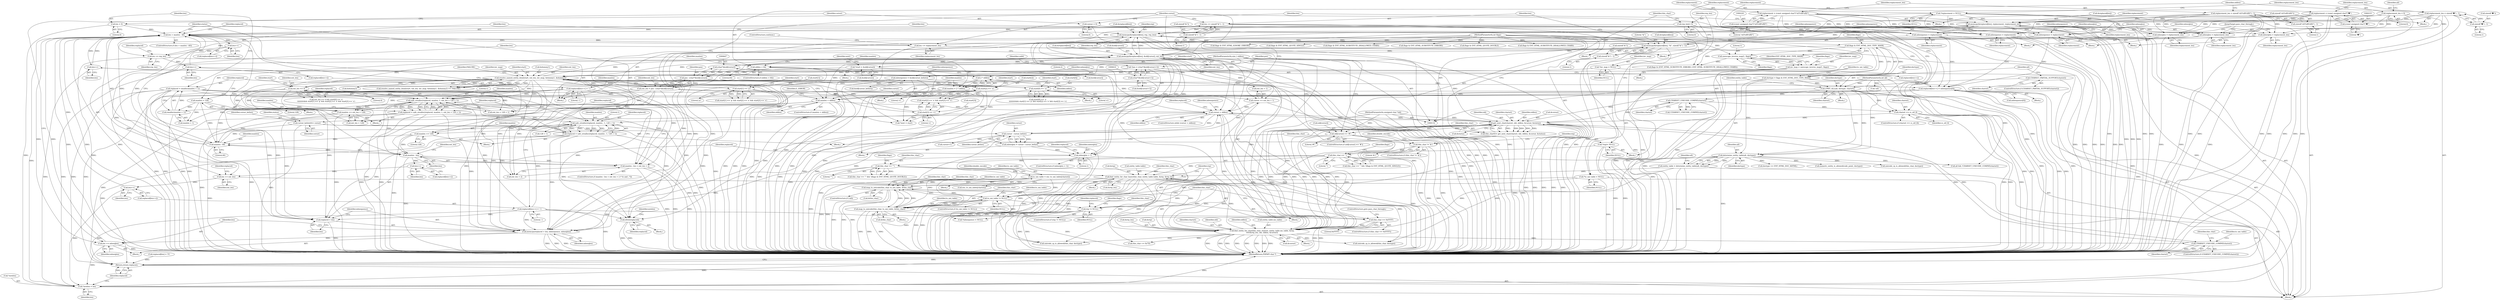 digraph "0_php-src_0da8b8b801f9276359262f1ef8274c7812d3dfda?w=1_5@API" {
"1000588" [label="(Call,len += sizeof(\"&amp;\") - 1)"];
"1000590" [label="(Call,sizeof(\"&amp;\") - 1)"];
"1000311" [label="(Call,len > maxlen - 40)"];
"1000567" [label="(Call,len++)"];
"1000479" [label="(Call,len++)"];
"1000473" [label="(Call,len += rep_len)"];
"1000466" [label="(Call,memcpy(&replaced[len], rep, rep_len))"];
"1000578" [label="(Call,memcpy(&replaced[len], \"&amp;\", sizeof(\"&amp;\") - 1))"];
"1000756" [label="(Call,memcpy(&replaced[len], &old[cursor], ent_len))"];
"1000346" [label="(Call,memcpy(&replaced[len], replacement, replacement_len))"];
"1000217" [label="(Call,replacement = (const unsigned char*)\"\xEF\xBF\xBD\")"];
"1000219" [label="(Call,(const unsigned char*)\"\xEF\xBF\xBD\")"];
"1000161" [label="(Call,*replacement = NULL)"];
"1000230" [label="(Call,replacement = (const unsigned char*)\"&#xFFFD;\")"];
"1000232" [label="(Call,(const unsigned char*)\"&#xFFFD;\")"];
"1000222" [label="(Call,replacement_len = sizeof(\"\xEF\xBF\xBD\") - 1)"];
"1000224" [label="(Call,sizeof(\"\xEF\xBF\xBD\") - 1)"];
"1000235" [label="(Call,replacement_len = sizeof(\"&#xFFFD;\") - 1)"];
"1000237" [label="(Call,sizeof(\"&#xFFFD;\") - 1)"];
"1000165" [label="(Call,replacement_len = 0)"];
"1000646" [label="(Call,(char*)&old[cursor])"];
"1000642" [label="(Call,ent_len = pos - (char*)&old[cursor])"];
"1000644" [label="(Call,pos - (char*)&old[cursor])"];
"1000607" [label="(Call,*pos = (char*)&old[cursor+1])"];
"1000609" [label="(Call,(char*)&old[cursor+1])"];
"1000680" [label="(Call,resolve_named_entity_html(start, ent_len, inv_map, &dummy1, &dummy2))"];
"1000713" [label="(Call,start[2] == 'o')"];
"1000707" [label="(Call,start[1] == 'p')"];
"1000701" [label="(Call,start[0] == 'a')"];
"1000718" [label="(Call,start[3] == 's')"];
"1000655" [label="(Call,*start = &old[cursor])"];
"1000697" [label="(Call,ent_len == 4)"];
"1000200" [label="(Call,inv_map = unescape_inverse_map(1, flags))"];
"1000202" [label="(Call,unescape_inverse_map(1, flags))"];
"1000148" [label="(Call,flags & ENT_HTML_DOC_TYPE_MASK)"];
"1000137" [label="(MethodParameterIn,int flags)"];
"1000157" [label="(Call,*inv_map = NULL)"];
"1000584" [label="(Call,sizeof(\"&amp;\") - 1)"];
"1000456" [label="(Call,rep != NULL)"];
"1000386" [label="(Call,*rep\t= NULL)"];
"1000416" [label="(Call,to_uni_table != NULL)"];
"1000512" [label="(Call,map_to_unicode(this_char, to_uni_table, &this_char))"];
"1000446" [label="(Call,find_entity_for_char_basic(this_char, entity_table.table, &rep, &rep_len))"];
"1000396" [label="(Call,this_char == '\'')"];
"1000381" [label="(Call,this_char != '&')"];
"1000300" [label="(Call,this_char\t\t\t= get_next_char(charset, old, oldlen, &cursor, &status))"];
"1000302" [label="(Call,get_next_char(charset, old, oldlen, &cursor, &status))"];
"1000175" [label="(Call,LIMIT_ALL(all, doctype, charset))"];
"1000136" [label="(MethodParameterIn,int all)"];
"1000146" [label="(Call,doctype = flags & ENT_HTML_DOC_TYPE_MASK)"];
"1000172" [label="(Call,CHARSET_PARTIAL_SUPPORT(charset))"];
"1000490" [label="(Call,CHARSET_UNICODE_COMPAT(charset))"];
"1000430" [label="(Call,find_entity_for_char(this_char, charset, entity_table.ms_table, &rep,\n\t\t\t\t\t&rep_len, old, oldlen, &cursor))"];
"1000404" [label="(Call,this_char == '\"')"];
"1000426" [label="(Call,this_char == 0xFFFF)"];
"1000420" [label="(Call,map_to_unicode(this_char, to_uni_table, &this_char))"];
"1000179" [label="(Call,entity_table = determine_entity_table(all, doctype))"];
"1000181" [label="(Call,determine_entity_table(all, doctype))"];
"1000598" [label="(Call,old[cursor] == '#')"];
"1000133" [label="(MethodParameterIn,unsigned char *old)"];
"1000134" [label="(MethodParameterIn,size_t oldlen)"];
"1000213" [label="(Call,charset == cs_utf_8)"];
"1000188" [label="(Call,CHARSET_UNICODE_COMPAT(charset))"];
"1000279" [label="(Call,cursor < oldlen)"];
"1000775" [label="(Call,cursor += ent_len + 1)"];
"1000377" [label="(Call,cursor - cursor_before)"];
"1000292" [label="(Call,cursor_before\t\t\t= cursor)"];
"1000275" [label="(Call,cursor = 0)"];
"1000257" [label="(Call,maxlen < oldlen)"];
"1000251" [label="(Call,maxlen = 2 * oldlen)"];
"1000253" [label="(Call,2 * oldlen)"];
"1000242" [label="(Call,oldlen < 64)"];
"1000153" [label="(Call,*to_uni_table = NULL)"];
"1000191" [label="(Call,to_uni_table = enc_to_uni_index[charset])"];
"1000390" [label="(Call,rep_len\t= 0)"];
"1000463" [label="(Call,len++)"];
"1000272" [label="(Call,len = 0)"];
"1000353" [label="(Call,len += replacement_len)"];
"1000559" [label="(Call,len += mbseqlen)"];
"1000553" [label="(Call,memcpy(replaced + len, mbsequence, mbseqlen))"];
"1000734" [label="(Call,replaced = safe_erealloc(replaced, maxlen, 1, ent_len + 128 + 1))"];
"1000736" [label="(Call,safe_erealloc(replaced, maxlen, 1, ent_len + 128 + 1))"];
"1000317" [label="(Call,replaced = safe_erealloc(replaced, maxlen , 1, 128 + 1))"];
"1000319" [label="(Call,safe_erealloc(replaced, maxlen , 1, 128 + 1))"];
"1000769" [label="(Call,replaced[len++] = ';')"];
"1000476" [label="(Call,replaced[len++] = ';')"];
"1000564" [label="(Call,replaced[len++] = mbsequence[0])"];
"1000523" [label="(Call,mbsequence = replacement)"];
"1000369" [label="(Call,mbsequence = &old[cursor_before])"];
"1000499" [label="(Call,mbsequence = replacement)"];
"1000541" [label="(Call,mbsequence = replacement)"];
"1000266" [label="(Call,replaced = emalloc(maxlen + 1))"];
"1000268" [label="(Call,emalloc(maxlen + 1))"];
"1000246" [label="(Call,maxlen = 128)"];
"1000313" [label="(Call,maxlen - 40)"];
"1000745" [label="(Call,maxlen += ent_len + 128)"];
"1000326" [label="(Call,maxlen += 128)"];
"1000727" [label="(Call,maxlen - len)"];
"1000549" [label="(Call,mbseqlen > 1)"];
"1000375" [label="(Call,mbseqlen = cursor - cursor_before)"];
"1000502" [label="(Call,mbseqlen = replacement_len)"];
"1000526" [label="(Call,mbseqlen = replacement_len)"];
"1000544" [label="(Call,mbseqlen = replacement_len)"];
"1000588" [label="(Call,len += sizeof(\"&amp;\") - 1)"];
"1000772" [label="(Call,len++)"];
"1000766" [label="(Call,len += ent_len)"];
"1000753" [label="(Call,len++)"];
"1000785" [label="(Call,*newlen = len)"];
"1000554" [label="(Call,replaced + len)"];
"1000359" [label="(Call,efree(replaced))"];
"1000789" [label="(Return,return replaced;)"];
"1000726" [label="(Call,maxlen - len < ent_len + 2)"];
"1000292" [label="(Call,cursor_before\t\t\t= cursor)"];
"1000711" [label="(Literal,'p')"];
"1000445" [label="(Block,)"];
"1000646" [label="(Call,(char*)&old[cursor])"];
"1000258" [label="(Identifier,maxlen)"];
"1000311" [label="(Call,len > maxlen - 40)"];
"1000257" [label="(Call,maxlen < oldlen)"];
"1000422" [label="(Identifier,to_uni_table)"];
"1000219" [label="(Call,(const unsigned char*)\"\xEF\xBF\xBD\")"];
"1000404" [label="(Call,this_char == '\"')"];
"1000608" [label="(Identifier,pos)"];
"1000304" [label="(Identifier,old)"];
"1000753" [label="(Call,len++)"];
"1000780" [label="(Call,replaced[len] = '\0')"];
"1000533" [label="(Call,this_char <= 0x7D)"];
"1000234" [label="(Literal,\"&#xFFFD;\")"];
"1000431" [label="(Identifier,this_char)"];
"1000328" [label="(Literal,128)"];
"1000379" [label="(Identifier,cursor_before)"];
"1000568" [label="(Identifier,len)"];
"1000734" [label="(Call,replaced = safe_erealloc(replaced, maxlen, 1, ent_len + 128 + 1))"];
"1000321" [label="(Identifier,maxlen)"];
"1000595" [label="(Block,)"];
"1000401" [label="(Identifier,flags)"];
"1000335" [label="(Call,flags & ENT_HTML_IGNORE_ERRORS)"];
"1000446" [label="(Call,find_entity_for_char_basic(this_char, entity_table.table, &rep, &rep_len))"];
"1000297" [label="(Identifier,status)"];
"1000331" [label="(Identifier,status)"];
"1000167" [label="(Literal,0)"];
"1000371" [label="(Call,&old[cursor_before])"];
"1000458" [label="(Identifier,NULL)"];
"1000769" [label="(Call,replaced[len++] = ';')"];
"1000189" [label="(Identifier,charset)"];
"1000432" [label="(Identifier,charset)"];
"1000136" [label="(MethodParameterIn,int all)"];
"1000169" [label="(Identifier,all)"];
"1000200" [label="(Call,inv_map = unescape_inverse_map(1, flags))"];
"1000375" [label="(Call,mbseqlen = cursor - cursor_before)"];
"1000707" [label="(Call,start[1] == 'p')"];
"1000423" [label="(Call,&this_char)"];
"1000272" [label="(Call,len = 0)"];
"1000786" [label="(Call,*newlen)"];
"1000231" [label="(Identifier,replacement)"];
"1000644" [label="(Call,pos - (char*)&old[cursor])"];
"1000731" [label="(Identifier,ent_len)"];
"1000703" [label="(Identifier,start)"];
"1000785" [label="(Call,*newlen = len)"];
"1000789" [label="(Return,return replaced;)"];
"1000279" [label="(Call,cursor < oldlen)"];
"1000224" [label="(Call,sizeof(\"\xEF\xBF\xBD\") - 1)"];
"1000491" [label="(Identifier,charset)"];
"1000281" [label="(Identifier,oldlen)"];
"1000730" [label="(Call,ent_len + 2)"];
"1000767" [label="(Identifier,len)"];
"1000360" [label="(Identifier,replaced)"];
"1000545" [label="(Identifier,mbseqlen)"];
"1000303" [label="(Identifier,charset)"];
"1000553" [label="(Call,memcpy(replaced + len, mbsequence, mbseqlen))"];
"1000204" [label="(Identifier,flags)"];
"1000359" [label="(Call,efree(replaced))"];
"1000656" [label="(Identifier,start)"];
"1000409" [label="(Identifier,flags)"];
"1000376" [label="(Identifier,mbseqlen)"];
"1000153" [label="(Call,*to_uni_table = NULL)"];
"1000655" [label="(Call,*start = &old[cursor])"];
"1000282" [label="(Block,)"];
"1000253" [label="(Call,2 * oldlen)"];
"1000368" [label="(Block,)"];
"1000134" [label="(MethodParameterIn,size_t oldlen)"];
"1000420" [label="(Call,map_to_unicode(this_char, to_uni_table, &this_char))"];
"1000684" [label="(Call,&dummy1)"];
"1000317" [label="(Call,replaced = safe_erealloc(replaced, maxlen , 1, 128 + 1))"];
"1000662" [label="(Call,*next = start)"];
"1000686" [label="(Call,&dummy2)"];
"1000158" [label="(Identifier,inv_map)"];
"1000259" [label="(Identifier,oldlen)"];
"1000262" [label="(Identifier,E_ERROR)"];
"1000680" [label="(Call,resolve_named_entity_html(start, ent_len, inv_map, &dummy1, &dummy2))"];
"1000756" [label="(Call,memcpy(&replaced[len], &old[cursor], ent_len))"];
"1000519" [label="(Call,unicode_cp_is_allowed(this_char, doctype))"];
"1000327" [label="(Identifier,maxlen)"];
"1000166" [label="(Identifier,replacement_len)"];
"1000388" [label="(Identifier,NULL)"];
"1000188" [label="(Call,CHARSET_UNICODE_COMPAT(charset))"];
"1000198" [label="(Identifier,double_encode)"];
"1000526" [label="(Call,mbseqlen = replacement_len)"];
"1000739" [label="(Literal,1)"];
"1000284" [label="(Call,*mbsequence = NULL)"];
"1000727" [label="(Call,maxlen - len)"];
"1000775" [label="(Call,cursor += ent_len + 1)"];
"1000504" [label="(Identifier,replacement_len)"];
"1000751" [label="(Call,replaced[len++])"];
"1000418" [label="(Identifier,NULL)"];
"1000214" [label="(Identifier,charset)"];
"1000312" [label="(Identifier,len)"];
"1000419" [label="(Block,)"];
"1000237" [label="(Call,sizeof(\"&#xFFFD;\") - 1)"];
"1000229" [label="(Block,)"];
"1000472" [label="(Identifier,rep_len)"];
"1000638" [label="(Call,numeric_entity_is_allowed(code_point, doctype))"];
"1000782" [label="(Identifier,replaced)"];
"1000187" [label="(Call,!CHARSET_UNICODE_COMPAT(charset))"];
"1000293" [label="(Identifier,cursor_before)"];
"1000235" [label="(Call,replacement_len = sizeof(\"&#xFFFD;\") - 1)"];
"1000790" [label="(Identifier,replaced)"];
"1000528" [label="(Identifier,replacement_len)"];
"1000746" [label="(Identifier,maxlen)"];
"1000440" [label="(Identifier,old)"];
"1000455" [label="(ControlStructure,if (rep != NULL))"];
"1000173" [label="(Identifier,charset)"];
"1000566" [label="(Identifier,replaced)"];
"1000442" [label="(Call,&cursor)"];
"1000193" [label="(Call,enc_to_uni_index[charset])"];
"1000583" [label="(Literal,\"&amp;\")"];
"1000720" [label="(Identifier,start)"];
"1000564" [label="(Call,replaced[len++] = mbsequence[0])"];
"1000714" [label="(Call,start[2])"];
"1000326" [label="(Call,maxlen += 128)"];
"1000467" [label="(Call,&replaced[len])"];
"1000717" [label="(Literal,'o')"];
"1000273" [label="(Identifier,len)"];
"1000381" [label="(Call,this_char != '&')"];
"1000729" [label="(Identifier,len)"];
"1000479" [label="(Call,len++)"];
"1000390" [label="(Call,rep_len\t= 0)"];
"1000548" [label="(ControlStructure,if (mbseqlen > 1))"];
"1000146" [label="(Call,doctype = flags & ENT_HTML_DOC_TYPE_MASK)"];
"1000441" [label="(Identifier,oldlen)"];
"1000240" [label="(Literal,1)"];
"1000275" [label="(Call,cursor = 0)"];
"1000587" [label="(Literal,1)"];
"1000578" [label="(Call,memcpy(&replaced[len], \"&amp;\", sizeof(\"&amp;\") - 1))"];
"1000537" [label="(Call,unicode_cp_is_allowed(this_char, doctype))"];
"1000463" [label="(Call,len++)"];
"1000395" [label="(Call,this_char == '\'' && !(flags & ENT_HTML_QUOTE_SINGLE))"];
"1000456" [label="(Call,rep != NULL)"];
"1000503" [label="(Identifier,mbseqlen)"];
"1000597" [label="(ControlStructure,if (old[cursor] == '#'))"];
"1000319" [label="(Call,safe_erealloc(replaced, maxlen , 1, 128 + 1))"];
"1000495" [label="(Call,unicode_cp_is_allowed(this_char, doctype))"];
"1000738" [label="(Identifier,maxlen)"];
"1000177" [label="(Identifier,doctype)"];
"1000603" [label="(Block,)"];
"1000256" [label="(ControlStructure,if (maxlen < oldlen))"];
"1000513" [label="(Identifier,this_char)"];
"1000252" [label="(Identifier,maxlen)"];
"1000206" [label="(Call,flags & (ENT_HTML_SUBSTITUTE_ERRORS | ENT_HTML_SUBSTITUTE_DISALLOWED_CHARS))"];
"1000653" [label="(Block,)"];
"1000752" [label="(Identifier,replaced)"];
"1000171" [label="(ControlStructure,if (CHARSET_PARTIAL_SUPPORT(charset)))"];
"1000251" [label="(Call,maxlen = 2 * oldlen)"];
"1000161" [label="(Call,*replacement = NULL)"];
"1000406" [label="(Literal,'\"')"];
"1000216" [label="(Block,)"];
"1000575" [label="(Identifier,double_encode)"];
"1000477" [label="(Call,replaced[len++])"];
"1000489" [label="(ControlStructure,if (CHARSET_UNICODE_COMPAT(charset)))"];
"1000544" [label="(Call,mbseqlen = replacement_len)"];
"1000433" [label="(Call,entity_table.ms_table)"];
"1000725" [label="(ControlStructure,if (maxlen - len < ent_len + 2 /* & and ; */))"];
"1000428" [label="(Literal,0xFFFF)"];
"1000400" [label="(Call,flags & ENT_HTML_QUOTE_SINGLE)"];
"1000383" [label="(Literal,'&')"];
"1000438" [label="(Call,&rep_len)"];
"1000547" [label="(JumpTarget,pass_char_through:)"];
"1000682" [label="(Identifier,ent_len)"];
"1000558" [label="(Identifier,mbseqlen)"];
"1000405" [label="(Identifier,this_char)"];
"1000351" [label="(Identifier,replacement)"];
"1000425" [label="(ControlStructure,if (this_char == 0xFFFF))"];
"1000285" [label="(Identifier,mbsequence)"];
"1000250" [label="(Block,)"];
"1000771" [label="(Identifier,replaced)"];
"1000602" [label="(Literal,'#')"];
"1000222" [label="(Call,replacement_len = sizeof(\"\xEF\xBF\xBD\") - 1)"];
"1000448" [label="(Call,entity_table.table)"];
"1000155" [label="(Identifier,NULL)"];
"1000485" [label="(Call,flags & ENT_HTML_SUBSTITUTE_DISALLOWED_CHARS)"];
"1000305" [label="(Identifier,oldlen)"];
"1000148" [label="(Call,flags & ENT_HTML_DOC_TYPE_MASK)"];
"1000147" [label="(Identifier,doctype)"];
"1000183" [label="(Identifier,doctype)"];
"1000269" [label="(Call,maxlen + 1)"];
"1000757" [label="(Call,&replaced[len])"];
"1000507" [label="(Identifier,to_uni_table)"];
"1000268" [label="(Call,emalloc(maxlen + 1))"];
"1000274" [label="(Literal,0)"];
"1000276" [label="(Identifier,cursor)"];
"1000745" [label="(Call,maxlen += ent_len + 128)"];
"1000524" [label="(Identifier,mbsequence)"];
"1000705" [label="(Literal,'a')"];
"1000663" [label="(Identifier,next)"];
"1000342" [label="(Call,flags & ENT_HTML_SUBSTITUTE_ERRORS)"];
"1000569" [label="(Call,mbsequence[0])"];
"1000559" [label="(Call,len += mbseqlen)"];
"1000500" [label="(Identifier,mbsequence)"];
"1000221" [label="(Literal,\"\xEF\xBF\xBD\")"];
"1000246" [label="(Call,maxlen = 128)"];
"1000191" [label="(Call,to_uni_table = enc_to_uni_index[charset])"];
"1000552" [label="(Block,)"];
"1000502" [label="(Call,mbseqlen = replacement_len)"];
"1000353" [label="(Call,len += replacement_len)"];
"1000754" [label="(Identifier,len)"];
"1000561" [label="(Identifier,mbseqlen)"];
"1000556" [label="(Identifier,len)"];
"1000377" [label="(Call,cursor - cursor_before)"];
"1000322" [label="(Literal,1)"];
"1000645" [label="(Identifier,pos)"];
"1000430" [label="(Call,find_entity_for_char(this_char, charset, entity_table.ms_table, &rep,\n\t\t\t\t\t&rep_len, old, oldlen, &cursor))"];
"1000550" [label="(Identifier,mbseqlen)"];
"1000599" [label="(Call,old[cursor])"];
"1000218" [label="(Identifier,replacement)"];
"1000415" [label="(ControlStructure,if (to_uni_table != NULL))"];
"1000185" [label="(Call,all && !CHARSET_UNICODE_COMPAT(charset))"];
"1000302" [label="(Call,get_next_char(charset, old, oldlen, &cursor, &status))"];
"1000182" [label="(Identifier,all)"];
"1000509" [label="(ControlStructure,if (!all))"];
"1000242" [label="(Call,oldlen < 64)"];
"1000486" [label="(Identifier,flags)"];
"1000243" [label="(Identifier,oldlen)"];
"1000464" [label="(Identifier,len)"];
"1000462" [label="(Identifier,replaced)"];
"1000314" [label="(Identifier,maxlen)"];
"1000186" [label="(Identifier,all)"];
"1000137" [label="(MethodParameterIn,int flags)"];
"1000212" [label="(ControlStructure,if (charset == cs_utf_8))"];
"1000386" [label="(Call,*rep\t= NULL)"];
"1000380" [label="(ControlStructure,if (this_char != '&'))"];
"1000498" [label="(Block,)"];
"1000696" [label="(Call,ent_len == 4 && start[0] == 'a'\n\t\t\t\t\t\t\t\t\t&& start[1] == 'p' && start[2] == 'o' && start[3] == 's')"];
"1000213" [label="(Call,charset == cs_utf_8)"];
"1000688" [label="(Identifier,FAILURE)"];
"1000747" [label="(Call,ent_len + 128)"];
"1000591" [label="(Call,sizeof(\"&amp;\"))"];
"1000541" [label="(Call,mbsequence = replacement)"];
"1000162" [label="(Identifier,replacement)"];
"1000514" [label="(Identifier,to_uni_table)"];
"1000241" [label="(ControlStructure,if (oldlen < 64))"];
"1000426" [label="(Call,this_char == 0xFFFF)"];
"1000154" [label="(Identifier,to_uni_table)"];
"1000585" [label="(Call,sizeof(\"&amp;\"))"];
"1000306" [label="(Call,&cursor)"];
"1000510" [label="(Call,!all)"];
"1000447" [label="(Identifier,this_char)"];
"1000709" [label="(Identifier,start)"];
"1000227" [label="(Literal,1)"];
"1000512" [label="(Call,map_to_unicode(this_char, to_uni_table, &this_char))"];
"1000791" [label="(MethodReturn,PHPAPI char *)"];
"1000683" [label="(Identifier,inv_map)"];
"1000593" [label="(Literal,1)"];
"1000496" [label="(Identifier,this_char)"];
"1000215" [label="(Identifier,cs_utf_8)"];
"1000248" [label="(Literal,128)"];
"1000323" [label="(Call,128 + 1)"];
"1000719" [label="(Call,start[3])"];
"1000712" [label="(Call,start[2] == 'o' && start[3] == 's')"];
"1000546" [label="(Identifier,replacement_len)"];
"1000457" [label="(Identifier,rep)"];
"1000308" [label="(Call,&status)"];
"1000542" [label="(Identifier,mbsequence)"];
"1000245" [label="(Block,)"];
"1000588" [label="(Call,len += sizeof(\"&amp;\") - 1)"];
"1000451" [label="(Call,&rep)"];
"1000702" [label="(Call,start[0])"];
"1000642" [label="(Call,ent_len = pos - (char*)&old[cursor])"];
"1000192" [label="(Identifier,to_uni_table)"];
"1000378" [label="(Identifier,cursor)"];
"1000648" [label="(Call,&old[cursor])"];
"1000436" [label="(Call,&rep)"];
"1000175" [label="(Call,LIMIT_ALL(all, doctype, charset))"];
"1000490" [label="(Call,CHARSET_UNICODE_COMPAT(charset))"];
"1000345" [label="(Block,)"];
"1000540" [label="(Block,)"];
"1000761" [label="(Call,&old[cursor])"];
"1000190" [label="(Block,)"];
"1000354" [label="(Identifier,len)"];
"1000611" [label="(Call,&old[cursor+1])"];
"1000300" [label="(Call,this_char\t\t\t= get_next_char(charset, old, oldlen, &cursor, &status))"];
"1000133" [label="(MethodParameterIn,unsigned char *old)"];
"1000560" [label="(Identifier,len)"];
"1000706" [label="(Call,start[1] == 'p' && start[2] == 'o' && start[3] == 's')"];
"1000699" [label="(Literal,4)"];
"1000421" [label="(Identifier,this_char)"];
"1000549" [label="(Call,mbseqlen > 1)"];
"1000563" [label="(Block,)"];
"1000713" [label="(Call,start[2] == 'o')"];
"1000347" [label="(Call,&replaced[len])"];
"1000525" [label="(Identifier,replacement)"];
"1000358" [label="(Block,)"];
"1000408" [label="(Call,flags & ENT_HTML_QUOTE_DOUBLE)"];
"1000768" [label="(Identifier,ent_len)"];
"1000657" [label="(Call,&old[cursor])"];
"1000774" [label="(Literal,';')"];
"1000697" [label="(Call,ent_len == 4)"];
"1000515" [label="(Call,&this_char)"];
"1000392" [label="(Literal,0)"];
"1000254" [label="(Literal,2)"];
"1000278" [label="(ControlStructure,while (cursor < oldlen))"];
"1000481" [label="(Literal,';')"];
"1000316" [label="(Block,)"];
"1000693" [label="(Call,doctype == ENT_HTML_DOC_XHTML)"];
"1000576" [label="(Block,)"];
"1000223" [label="(Identifier,replacement_len)"];
"1000416" [label="(Call,to_uni_table != NULL)"];
"1000565" [label="(Call,replaced[len++])"];
"1000701" [label="(Call,start[0] == 'a')"];
"1000698" [label="(Identifier,ent_len)"];
"1000203" [label="(Literal,1)"];
"1000501" [label="(Identifier,replacement)"];
"1000632" [label="(Call,flags & ENT_HTML_SUBSTITUTE_DISALLOWED_CHARS)"];
"1000159" [label="(Identifier,NULL)"];
"1000255" [label="(Identifier,oldlen)"];
"1000429" [label="(ControlStructure,goto pass_char_through;)"];
"1000397" [label="(Identifier,this_char)"];
"1000788" [label="(Identifier,len)"];
"1000598" [label="(Call,old[cursor] == '#')"];
"1000736" [label="(Call,safe_erealloc(replaced, maxlen, 1, ent_len + 128 + 1))"];
"1000459" [label="(Block,)"];
"1000199" [label="(Block,)"];
"1000363" [label="(Identifier,newlen)"];
"1000770" [label="(Call,replaced[len++])"];
"1000773" [label="(Identifier,len)"];
"1000555" [label="(Identifier,replaced)"];
"1000315" [label="(Literal,40)"];
"1000232" [label="(Call,(const unsigned char*)\"&#xFFFD;\")"];
"1000522" [label="(Block,)"];
"1000681" [label="(Identifier,start)"];
"1000618" [label="(Identifier,valid)"];
"1000301" [label="(Identifier,this_char)"];
"1000277" [label="(Literal,0)"];
"1000609" [label="(Call,(char*)&old[cursor+1])"];
"1000346" [label="(Call,memcpy(&replaced[len], replacement, replacement_len))"];
"1000726" [label="(Call,maxlen - len < ent_len + 2)"];
"1000217" [label="(Call,replacement = (const unsigned char*)\"\xEF\xBF\xBD\")"];
"1000178" [label="(Identifier,charset)"];
"1000461" [label="(Call,replaced[len++])"];
"1000179" [label="(Call,entity_table = determine_entity_table(all, doctype))"];
"1000176" [label="(Identifier,all)"];
"1000313" [label="(Call,maxlen - 40)"];
"1000170" [label="(Block,)"];
"1000356" [label="(ControlStructure,continue;)"];
"1000352" [label="(Identifier,replacement_len)"];
"1000236" [label="(Identifier,replacement_len)"];
"1000772" [label="(Call,len++)"];
"1000766" [label="(Call,len += ent_len)"];
"1000247" [label="(Identifier,maxlen)"];
"1000473" [label="(Call,len += rep_len)"];
"1000700" [label="(Call,start[0] == 'a'\n\t\t\t\t\t\t\t\t\t&& start[1] == 'p' && start[2] == 'o' && start[3] == 's')"];
"1000398" [label="(Literal,'\'')"];
"1000414" [label="(Block,)"];
"1000527" [label="(Identifier,mbseqlen)"];
"1000453" [label="(Call,&rep_len)"];
"1000520" [label="(Identifier,this_char)"];
"1000740" [label="(Call,ent_len + 128 + 1)"];
"1000765" [label="(Identifier,ent_len)"];
"1000557" [label="(Identifier,mbsequence)"];
"1000149" [label="(Identifier,flags)"];
"1000244" [label="(Literal,64)"];
"1000614" [label="(Call,cursor+1)"];
"1000607" [label="(Call,*pos = (char*)&old[cursor+1])"];
"1000728" [label="(Identifier,maxlen)"];
"1000310" [label="(ControlStructure,if (len > maxlen - 40))"];
"1000523" [label="(Call,mbsequence = replacement)"];
"1000318" [label="(Identifier,replaced)"];
"1000387" [label="(Identifier,rep)"];
"1000370" [label="(Identifier,mbsequence)"];
"1000427" [label="(Identifier,this_char)"];
"1000475" [label="(Identifier,rep_len)"];
"1000737" [label="(Identifier,replaced)"];
"1000294" [label="(Identifier,cursor)"];
"1000157" [label="(Call,*inv_map = NULL)"];
"1000733" [label="(Block,)"];
"1000480" [label="(Identifier,len)"];
"1000474" [label="(Identifier,len)"];
"1000722" [label="(Literal,'s')"];
"1000777" [label="(Call,ent_len + 1)"];
"1000230" [label="(Call,replacement = (const unsigned char*)\"&#xFFFD;\")"];
"1000320" [label="(Identifier,replaced)"];
"1000554" [label="(Call,replaced + len)"];
"1000567" [label="(Call,len++)"];
"1000776" [label="(Identifier,cursor)"];
"1000476" [label="(Call,replaced[len++] = ';')"];
"1000679" [label="(Call,resolve_named_entity_html(start, ent_len, inv_map, &dummy1, &dummy2) == FAILURE)"];
"1000280" [label="(Identifier,cursor)"];
"1000715" [label="(Identifier,start)"];
"1000417" [label="(Identifier,to_uni_table)"];
"1000150" [label="(Identifier,ENT_HTML_DOC_TYPE_MASK)"];
"1000708" [label="(Call,start[1])"];
"1000543" [label="(Identifier,replacement)"];
"1000403" [label="(Call,this_char == '\"' && !(flags & ENT_HTML_QUOTE_DOUBLE))"];
"1000579" [label="(Call,&replaced[len])"];
"1000384" [label="(Block,)"];
"1000369" [label="(Call,mbsequence = &old[cursor_before])"];
"1000382" [label="(Identifier,this_char)"];
"1000355" [label="(Identifier,replacement_len)"];
"1000718" [label="(Call,start[3] == 's')"];
"1000267" [label="(Identifier,replaced)"];
"1000643" [label="(Identifier,ent_len)"];
"1000584" [label="(Call,sizeof(\"&amp;\") - 1)"];
"1000478" [label="(Identifier,replaced)"];
"1000180" [label="(Identifier,entity_table)"];
"1000225" [label="(Call,sizeof(\"\xEF\xBF\xBD\"))"];
"1000499" [label="(Call,mbsequence = replacement)"];
"1000140" [label="(Block,)"];
"1000165" [label="(Call,replacement_len = 0)"];
"1000466" [label="(Call,memcpy(&replaced[len], rep, rep_len))"];
"1000471" [label="(Identifier,rep)"];
"1000735" [label="(Identifier,replaced)"];
"1000589" [label="(Identifier,len)"];
"1000391" [label="(Identifier,rep_len)"];
"1000396" [label="(Call,this_char == '\'')"];
"1000266" [label="(Call,replaced = emalloc(maxlen + 1))"];
"1000207" [label="(Identifier,flags)"];
"1000163" [label="(Identifier,NULL)"];
"1000202" [label="(Call,unescape_inverse_map(1, flags))"];
"1000551" [label="(Literal,1)"];
"1000238" [label="(Call,sizeof(\"&#xFFFD;\"))"];
"1000201" [label="(Identifier,inv_map)"];
"1000172" [label="(Call,CHARSET_PARTIAL_SUPPORT(charset))"];
"1000590" [label="(Call,sizeof(\"&amp;\") - 1)"];
"1000181" [label="(Call,determine_entity_table(all, doctype))"];
"1000588" -> "1000576"  [label="AST: "];
"1000588" -> "1000590"  [label="CFG: "];
"1000589" -> "1000588"  [label="AST: "];
"1000590" -> "1000588"  [label="AST: "];
"1000280" -> "1000588"  [label="CFG: "];
"1000588" -> "1000791"  [label="DDG: "];
"1000588" -> "1000311"  [label="DDG: "];
"1000590" -> "1000588"  [label="DDG: "];
"1000311" -> "1000588"  [label="DDG: "];
"1000588" -> "1000785"  [label="DDG: "];
"1000590" -> "1000593"  [label="CFG: "];
"1000591" -> "1000590"  [label="AST: "];
"1000593" -> "1000590"  [label="AST: "];
"1000311" -> "1000310"  [label="AST: "];
"1000311" -> "1000313"  [label="CFG: "];
"1000312" -> "1000311"  [label="AST: "];
"1000313" -> "1000311"  [label="AST: "];
"1000318" -> "1000311"  [label="CFG: "];
"1000331" -> "1000311"  [label="CFG: "];
"1000311" -> "1000791"  [label="DDG: "];
"1000311" -> "1000791"  [label="DDG: "];
"1000311" -> "1000791"  [label="DDG: "];
"1000567" -> "1000311"  [label="DDG: "];
"1000479" -> "1000311"  [label="DDG: "];
"1000272" -> "1000311"  [label="DDG: "];
"1000353" -> "1000311"  [label="DDG: "];
"1000559" -> "1000311"  [label="DDG: "];
"1000772" -> "1000311"  [label="DDG: "];
"1000313" -> "1000311"  [label="DDG: "];
"1000313" -> "1000311"  [label="DDG: "];
"1000311" -> "1000353"  [label="DDG: "];
"1000311" -> "1000463"  [label="DDG: "];
"1000311" -> "1000553"  [label="DDG: "];
"1000311" -> "1000554"  [label="DDG: "];
"1000311" -> "1000559"  [label="DDG: "];
"1000311" -> "1000567"  [label="DDG: "];
"1000311" -> "1000727"  [label="DDG: "];
"1000311" -> "1000785"  [label="DDG: "];
"1000567" -> "1000565"  [label="AST: "];
"1000567" -> "1000568"  [label="CFG: "];
"1000568" -> "1000567"  [label="AST: "];
"1000565" -> "1000567"  [label="CFG: "];
"1000567" -> "1000785"  [label="DDG: "];
"1000479" -> "1000477"  [label="AST: "];
"1000479" -> "1000480"  [label="CFG: "];
"1000480" -> "1000479"  [label="AST: "];
"1000477" -> "1000479"  [label="CFG: "];
"1000473" -> "1000479"  [label="DDG: "];
"1000479" -> "1000785"  [label="DDG: "];
"1000473" -> "1000459"  [label="AST: "];
"1000473" -> "1000475"  [label="CFG: "];
"1000474" -> "1000473"  [label="AST: "];
"1000475" -> "1000473"  [label="AST: "];
"1000478" -> "1000473"  [label="CFG: "];
"1000473" -> "1000791"  [label="DDG: "];
"1000466" -> "1000473"  [label="DDG: "];
"1000463" -> "1000473"  [label="DDG: "];
"1000466" -> "1000459"  [label="AST: "];
"1000466" -> "1000472"  [label="CFG: "];
"1000467" -> "1000466"  [label="AST: "];
"1000471" -> "1000466"  [label="AST: "];
"1000472" -> "1000466"  [label="AST: "];
"1000474" -> "1000466"  [label="CFG: "];
"1000466" -> "1000791"  [label="DDG: "];
"1000466" -> "1000791"  [label="DDG: "];
"1000466" -> "1000791"  [label="DDG: "];
"1000466" -> "1000346"  [label="DDG: "];
"1000578" -> "1000466"  [label="DDG: "];
"1000756" -> "1000466"  [label="DDG: "];
"1000346" -> "1000466"  [label="DDG: "];
"1000456" -> "1000466"  [label="DDG: "];
"1000390" -> "1000466"  [label="DDG: "];
"1000466" -> "1000578"  [label="DDG: "];
"1000466" -> "1000756"  [label="DDG: "];
"1000578" -> "1000576"  [label="AST: "];
"1000578" -> "1000584"  [label="CFG: "];
"1000579" -> "1000578"  [label="AST: "];
"1000583" -> "1000578"  [label="AST: "];
"1000584" -> "1000578"  [label="AST: "];
"1000589" -> "1000578"  [label="CFG: "];
"1000578" -> "1000791"  [label="DDG: "];
"1000578" -> "1000791"  [label="DDG: "];
"1000578" -> "1000346"  [label="DDG: "];
"1000756" -> "1000578"  [label="DDG: "];
"1000346" -> "1000578"  [label="DDG: "];
"1000584" -> "1000578"  [label="DDG: "];
"1000578" -> "1000756"  [label="DDG: "];
"1000756" -> "1000595"  [label="AST: "];
"1000756" -> "1000765"  [label="CFG: "];
"1000757" -> "1000756"  [label="AST: "];
"1000761" -> "1000756"  [label="AST: "];
"1000765" -> "1000756"  [label="AST: "];
"1000767" -> "1000756"  [label="CFG: "];
"1000756" -> "1000791"  [label="DDG: "];
"1000756" -> "1000791"  [label="DDG: "];
"1000756" -> "1000791"  [label="DDG: "];
"1000756" -> "1000346"  [label="DDG: "];
"1000756" -> "1000646"  [label="DDG: "];
"1000756" -> "1000655"  [label="DDG: "];
"1000756" -> "1000680"  [label="DDG: "];
"1000346" -> "1000756"  [label="DDG: "];
"1000646" -> "1000756"  [label="DDG: "];
"1000642" -> "1000756"  [label="DDG: "];
"1000680" -> "1000756"  [label="DDG: "];
"1000697" -> "1000756"  [label="DDG: "];
"1000756" -> "1000766"  [label="DDG: "];
"1000756" -> "1000775"  [label="DDG: "];
"1000756" -> "1000777"  [label="DDG: "];
"1000346" -> "1000345"  [label="AST: "];
"1000346" -> "1000352"  [label="CFG: "];
"1000347" -> "1000346"  [label="AST: "];
"1000351" -> "1000346"  [label="AST: "];
"1000352" -> "1000346"  [label="AST: "];
"1000354" -> "1000346"  [label="CFG: "];
"1000346" -> "1000791"  [label="DDG: "];
"1000346" -> "1000791"  [label="DDG: "];
"1000346" -> "1000791"  [label="DDG: "];
"1000217" -> "1000346"  [label="DDG: "];
"1000161" -> "1000346"  [label="DDG: "];
"1000230" -> "1000346"  [label="DDG: "];
"1000222" -> "1000346"  [label="DDG: "];
"1000235" -> "1000346"  [label="DDG: "];
"1000165" -> "1000346"  [label="DDG: "];
"1000346" -> "1000353"  [label="DDG: "];
"1000346" -> "1000499"  [label="DDG: "];
"1000346" -> "1000502"  [label="DDG: "];
"1000346" -> "1000523"  [label="DDG: "];
"1000346" -> "1000526"  [label="DDG: "];
"1000346" -> "1000541"  [label="DDG: "];
"1000346" -> "1000544"  [label="DDG: "];
"1000217" -> "1000216"  [label="AST: "];
"1000217" -> "1000219"  [label="CFG: "];
"1000218" -> "1000217"  [label="AST: "];
"1000219" -> "1000217"  [label="AST: "];
"1000223" -> "1000217"  [label="CFG: "];
"1000217" -> "1000791"  [label="DDG: "];
"1000217" -> "1000791"  [label="DDG: "];
"1000219" -> "1000217"  [label="DDG: "];
"1000217" -> "1000499"  [label="DDG: "];
"1000217" -> "1000523"  [label="DDG: "];
"1000217" -> "1000541"  [label="DDG: "];
"1000219" -> "1000221"  [label="CFG: "];
"1000220" -> "1000219"  [label="AST: "];
"1000221" -> "1000219"  [label="AST: "];
"1000161" -> "1000140"  [label="AST: "];
"1000161" -> "1000163"  [label="CFG: "];
"1000162" -> "1000161"  [label="AST: "];
"1000163" -> "1000161"  [label="AST: "];
"1000166" -> "1000161"  [label="CFG: "];
"1000161" -> "1000791"  [label="DDG: "];
"1000161" -> "1000791"  [label="DDG: "];
"1000161" -> "1000499"  [label="DDG: "];
"1000161" -> "1000523"  [label="DDG: "];
"1000161" -> "1000541"  [label="DDG: "];
"1000230" -> "1000229"  [label="AST: "];
"1000230" -> "1000232"  [label="CFG: "];
"1000231" -> "1000230"  [label="AST: "];
"1000232" -> "1000230"  [label="AST: "];
"1000236" -> "1000230"  [label="CFG: "];
"1000230" -> "1000791"  [label="DDG: "];
"1000230" -> "1000791"  [label="DDG: "];
"1000232" -> "1000230"  [label="DDG: "];
"1000230" -> "1000499"  [label="DDG: "];
"1000230" -> "1000523"  [label="DDG: "];
"1000230" -> "1000541"  [label="DDG: "];
"1000232" -> "1000234"  [label="CFG: "];
"1000233" -> "1000232"  [label="AST: "];
"1000234" -> "1000232"  [label="AST: "];
"1000222" -> "1000216"  [label="AST: "];
"1000222" -> "1000224"  [label="CFG: "];
"1000223" -> "1000222"  [label="AST: "];
"1000224" -> "1000222"  [label="AST: "];
"1000243" -> "1000222"  [label="CFG: "];
"1000222" -> "1000791"  [label="DDG: "];
"1000222" -> "1000791"  [label="DDG: "];
"1000224" -> "1000222"  [label="DDG: "];
"1000222" -> "1000502"  [label="DDG: "];
"1000222" -> "1000526"  [label="DDG: "];
"1000222" -> "1000544"  [label="DDG: "];
"1000224" -> "1000227"  [label="CFG: "];
"1000225" -> "1000224"  [label="AST: "];
"1000227" -> "1000224"  [label="AST: "];
"1000235" -> "1000229"  [label="AST: "];
"1000235" -> "1000237"  [label="CFG: "];
"1000236" -> "1000235"  [label="AST: "];
"1000237" -> "1000235"  [label="AST: "];
"1000243" -> "1000235"  [label="CFG: "];
"1000235" -> "1000791"  [label="DDG: "];
"1000235" -> "1000791"  [label="DDG: "];
"1000237" -> "1000235"  [label="DDG: "];
"1000235" -> "1000502"  [label="DDG: "];
"1000235" -> "1000526"  [label="DDG: "];
"1000235" -> "1000544"  [label="DDG: "];
"1000237" -> "1000240"  [label="CFG: "];
"1000238" -> "1000237"  [label="AST: "];
"1000240" -> "1000237"  [label="AST: "];
"1000165" -> "1000140"  [label="AST: "];
"1000165" -> "1000167"  [label="CFG: "];
"1000166" -> "1000165"  [label="AST: "];
"1000167" -> "1000165"  [label="AST: "];
"1000169" -> "1000165"  [label="CFG: "];
"1000165" -> "1000791"  [label="DDG: "];
"1000165" -> "1000502"  [label="DDG: "];
"1000165" -> "1000526"  [label="DDG: "];
"1000165" -> "1000544"  [label="DDG: "];
"1000646" -> "1000644"  [label="AST: "];
"1000646" -> "1000648"  [label="CFG: "];
"1000647" -> "1000646"  [label="AST: "];
"1000648" -> "1000646"  [label="AST: "];
"1000644" -> "1000646"  [label="CFG: "];
"1000646" -> "1000644"  [label="DDG: "];
"1000642" -> "1000603"  [label="AST: "];
"1000642" -> "1000644"  [label="CFG: "];
"1000643" -> "1000642"  [label="AST: "];
"1000644" -> "1000642"  [label="AST: "];
"1000728" -> "1000642"  [label="CFG: "];
"1000642" -> "1000791"  [label="DDG: "];
"1000644" -> "1000642"  [label="DDG: "];
"1000644" -> "1000642"  [label="DDG: "];
"1000642" -> "1000726"  [label="DDG: "];
"1000642" -> "1000730"  [label="DDG: "];
"1000642" -> "1000736"  [label="DDG: "];
"1000642" -> "1000740"  [label="DDG: "];
"1000642" -> "1000745"  [label="DDG: "];
"1000642" -> "1000747"  [label="DDG: "];
"1000645" -> "1000644"  [label="AST: "];
"1000644" -> "1000791"  [label="DDG: "];
"1000644" -> "1000791"  [label="DDG: "];
"1000607" -> "1000644"  [label="DDG: "];
"1000607" -> "1000603"  [label="AST: "];
"1000607" -> "1000609"  [label="CFG: "];
"1000608" -> "1000607"  [label="AST: "];
"1000609" -> "1000607"  [label="AST: "];
"1000618" -> "1000607"  [label="CFG: "];
"1000607" -> "1000791"  [label="DDG: "];
"1000607" -> "1000791"  [label="DDG: "];
"1000609" -> "1000607"  [label="DDG: "];
"1000609" -> "1000611"  [label="CFG: "];
"1000610" -> "1000609"  [label="AST: "];
"1000611" -> "1000609"  [label="AST: "];
"1000609" -> "1000791"  [label="DDG: "];
"1000680" -> "1000679"  [label="AST: "];
"1000680" -> "1000686"  [label="CFG: "];
"1000681" -> "1000680"  [label="AST: "];
"1000682" -> "1000680"  [label="AST: "];
"1000683" -> "1000680"  [label="AST: "];
"1000684" -> "1000680"  [label="AST: "];
"1000686" -> "1000680"  [label="AST: "];
"1000688" -> "1000680"  [label="CFG: "];
"1000680" -> "1000791"  [label="DDG: "];
"1000680" -> "1000791"  [label="DDG: "];
"1000680" -> "1000791"  [label="DDG: "];
"1000680" -> "1000791"  [label="DDG: "];
"1000680" -> "1000791"  [label="DDG: "];
"1000680" -> "1000679"  [label="DDG: "];
"1000680" -> "1000679"  [label="DDG: "];
"1000680" -> "1000679"  [label="DDG: "];
"1000680" -> "1000679"  [label="DDG: "];
"1000680" -> "1000679"  [label="DDG: "];
"1000713" -> "1000680"  [label="DDG: "];
"1000707" -> "1000680"  [label="DDG: "];
"1000701" -> "1000680"  [label="DDG: "];
"1000718" -> "1000680"  [label="DDG: "];
"1000655" -> "1000680"  [label="DDG: "];
"1000697" -> "1000680"  [label="DDG: "];
"1000200" -> "1000680"  [label="DDG: "];
"1000157" -> "1000680"  [label="DDG: "];
"1000680" -> "1000697"  [label="DDG: "];
"1000680" -> "1000701"  [label="DDG: "];
"1000680" -> "1000707"  [label="DDG: "];
"1000680" -> "1000713"  [label="DDG: "];
"1000680" -> "1000718"  [label="DDG: "];
"1000680" -> "1000726"  [label="DDG: "];
"1000680" -> "1000730"  [label="DDG: "];
"1000680" -> "1000736"  [label="DDG: "];
"1000680" -> "1000740"  [label="DDG: "];
"1000680" -> "1000745"  [label="DDG: "];
"1000680" -> "1000747"  [label="DDG: "];
"1000713" -> "1000712"  [label="AST: "];
"1000713" -> "1000717"  [label="CFG: "];
"1000714" -> "1000713"  [label="AST: "];
"1000717" -> "1000713"  [label="AST: "];
"1000720" -> "1000713"  [label="CFG: "];
"1000712" -> "1000713"  [label="CFG: "];
"1000713" -> "1000791"  [label="DDG: "];
"1000713" -> "1000662"  [label="DDG: "];
"1000713" -> "1000712"  [label="DDG: "];
"1000713" -> "1000712"  [label="DDG: "];
"1000707" -> "1000706"  [label="AST: "];
"1000707" -> "1000711"  [label="CFG: "];
"1000708" -> "1000707"  [label="AST: "];
"1000711" -> "1000707"  [label="AST: "];
"1000715" -> "1000707"  [label="CFG: "];
"1000706" -> "1000707"  [label="CFG: "];
"1000707" -> "1000791"  [label="DDG: "];
"1000707" -> "1000662"  [label="DDG: "];
"1000707" -> "1000706"  [label="DDG: "];
"1000707" -> "1000706"  [label="DDG: "];
"1000701" -> "1000700"  [label="AST: "];
"1000701" -> "1000705"  [label="CFG: "];
"1000702" -> "1000701"  [label="AST: "];
"1000705" -> "1000701"  [label="AST: "];
"1000709" -> "1000701"  [label="CFG: "];
"1000700" -> "1000701"  [label="CFG: "];
"1000701" -> "1000791"  [label="DDG: "];
"1000701" -> "1000662"  [label="DDG: "];
"1000701" -> "1000700"  [label="DDG: "];
"1000701" -> "1000700"  [label="DDG: "];
"1000718" -> "1000712"  [label="AST: "];
"1000718" -> "1000722"  [label="CFG: "];
"1000719" -> "1000718"  [label="AST: "];
"1000722" -> "1000718"  [label="AST: "];
"1000712" -> "1000718"  [label="CFG: "];
"1000718" -> "1000791"  [label="DDG: "];
"1000718" -> "1000662"  [label="DDG: "];
"1000718" -> "1000712"  [label="DDG: "];
"1000718" -> "1000712"  [label="DDG: "];
"1000655" -> "1000653"  [label="AST: "];
"1000655" -> "1000657"  [label="CFG: "];
"1000656" -> "1000655"  [label="AST: "];
"1000657" -> "1000655"  [label="AST: "];
"1000663" -> "1000655"  [label="CFG: "];
"1000655" -> "1000791"  [label="DDG: "];
"1000655" -> "1000662"  [label="DDG: "];
"1000697" -> "1000696"  [label="AST: "];
"1000697" -> "1000699"  [label="CFG: "];
"1000698" -> "1000697"  [label="AST: "];
"1000699" -> "1000697"  [label="AST: "];
"1000703" -> "1000697"  [label="CFG: "];
"1000696" -> "1000697"  [label="CFG: "];
"1000697" -> "1000791"  [label="DDG: "];
"1000697" -> "1000696"  [label="DDG: "];
"1000697" -> "1000696"  [label="DDG: "];
"1000697" -> "1000726"  [label="DDG: "];
"1000697" -> "1000730"  [label="DDG: "];
"1000697" -> "1000736"  [label="DDG: "];
"1000697" -> "1000740"  [label="DDG: "];
"1000697" -> "1000745"  [label="DDG: "];
"1000697" -> "1000747"  [label="DDG: "];
"1000200" -> "1000199"  [label="AST: "];
"1000200" -> "1000202"  [label="CFG: "];
"1000201" -> "1000200"  [label="AST: "];
"1000202" -> "1000200"  [label="AST: "];
"1000207" -> "1000200"  [label="CFG: "];
"1000200" -> "1000791"  [label="DDG: "];
"1000200" -> "1000791"  [label="DDG: "];
"1000202" -> "1000200"  [label="DDG: "];
"1000202" -> "1000200"  [label="DDG: "];
"1000202" -> "1000204"  [label="CFG: "];
"1000203" -> "1000202"  [label="AST: "];
"1000204" -> "1000202"  [label="AST: "];
"1000148" -> "1000202"  [label="DDG: "];
"1000137" -> "1000202"  [label="DDG: "];
"1000202" -> "1000206"  [label="DDG: "];
"1000148" -> "1000146"  [label="AST: "];
"1000148" -> "1000150"  [label="CFG: "];
"1000149" -> "1000148"  [label="AST: "];
"1000150" -> "1000148"  [label="AST: "];
"1000146" -> "1000148"  [label="CFG: "];
"1000148" -> "1000791"  [label="DDG: "];
"1000148" -> "1000146"  [label="DDG: "];
"1000148" -> "1000146"  [label="DDG: "];
"1000137" -> "1000148"  [label="DDG: "];
"1000148" -> "1000206"  [label="DDG: "];
"1000137" -> "1000132"  [label="AST: "];
"1000137" -> "1000791"  [label="DDG: "];
"1000137" -> "1000206"  [label="DDG: "];
"1000137" -> "1000335"  [label="DDG: "];
"1000137" -> "1000342"  [label="DDG: "];
"1000137" -> "1000400"  [label="DDG: "];
"1000137" -> "1000408"  [label="DDG: "];
"1000137" -> "1000485"  [label="DDG: "];
"1000137" -> "1000632"  [label="DDG: "];
"1000157" -> "1000140"  [label="AST: "];
"1000157" -> "1000159"  [label="CFG: "];
"1000158" -> "1000157"  [label="AST: "];
"1000159" -> "1000157"  [label="AST: "];
"1000162" -> "1000157"  [label="CFG: "];
"1000157" -> "1000791"  [label="DDG: "];
"1000584" -> "1000587"  [label="CFG: "];
"1000585" -> "1000584"  [label="AST: "];
"1000587" -> "1000584"  [label="AST: "];
"1000456" -> "1000455"  [label="AST: "];
"1000456" -> "1000458"  [label="CFG: "];
"1000457" -> "1000456"  [label="AST: "];
"1000458" -> "1000456"  [label="AST: "];
"1000462" -> "1000456"  [label="CFG: "];
"1000486" -> "1000456"  [label="CFG: "];
"1000456" -> "1000791"  [label="DDG: "];
"1000456" -> "1000791"  [label="DDG: "];
"1000456" -> "1000791"  [label="DDG: "];
"1000456" -> "1000284"  [label="DDG: "];
"1000386" -> "1000456"  [label="DDG: "];
"1000416" -> "1000456"  [label="DDG: "];
"1000386" -> "1000384"  [label="AST: "];
"1000386" -> "1000388"  [label="CFG: "];
"1000387" -> "1000386"  [label="AST: "];
"1000388" -> "1000386"  [label="AST: "];
"1000391" -> "1000386"  [label="CFG: "];
"1000386" -> "1000791"  [label="DDG: "];
"1000386" -> "1000791"  [label="DDG: "];
"1000416" -> "1000415"  [label="AST: "];
"1000416" -> "1000418"  [label="CFG: "];
"1000417" -> "1000416"  [label="AST: "];
"1000418" -> "1000416"  [label="AST: "];
"1000421" -> "1000416"  [label="CFG: "];
"1000431" -> "1000416"  [label="CFG: "];
"1000416" -> "1000791"  [label="DDG: "];
"1000416" -> "1000791"  [label="DDG: "];
"1000416" -> "1000791"  [label="DDG: "];
"1000416" -> "1000284"  [label="DDG: "];
"1000512" -> "1000416"  [label="DDG: "];
"1000420" -> "1000416"  [label="DDG: "];
"1000153" -> "1000416"  [label="DDG: "];
"1000191" -> "1000416"  [label="DDG: "];
"1000416" -> "1000420"  [label="DDG: "];
"1000416" -> "1000512"  [label="DDG: "];
"1000512" -> "1000509"  [label="AST: "];
"1000512" -> "1000515"  [label="CFG: "];
"1000513" -> "1000512"  [label="AST: "];
"1000514" -> "1000512"  [label="AST: "];
"1000515" -> "1000512"  [label="AST: "];
"1000520" -> "1000512"  [label="CFG: "];
"1000512" -> "1000791"  [label="DDG: "];
"1000512" -> "1000791"  [label="DDG: "];
"1000512" -> "1000791"  [label="DDG: "];
"1000512" -> "1000420"  [label="DDG: "];
"1000446" -> "1000512"  [label="DDG: "];
"1000430" -> "1000512"  [label="DDG: "];
"1000420" -> "1000512"  [label="DDG: "];
"1000420" -> "1000512"  [label="DDG: "];
"1000153" -> "1000512"  [label="DDG: "];
"1000191" -> "1000512"  [label="DDG: "];
"1000512" -> "1000519"  [label="DDG: "];
"1000446" -> "1000445"  [label="AST: "];
"1000446" -> "1000453"  [label="CFG: "];
"1000447" -> "1000446"  [label="AST: "];
"1000448" -> "1000446"  [label="AST: "];
"1000451" -> "1000446"  [label="AST: "];
"1000453" -> "1000446"  [label="AST: "];
"1000457" -> "1000446"  [label="CFG: "];
"1000446" -> "1000791"  [label="DDG: "];
"1000446" -> "1000791"  [label="DDG: "];
"1000446" -> "1000791"  [label="DDG: "];
"1000446" -> "1000791"  [label="DDG: "];
"1000446" -> "1000791"  [label="DDG: "];
"1000446" -> "1000430"  [label="DDG: "];
"1000446" -> "1000430"  [label="DDG: "];
"1000396" -> "1000446"  [label="DDG: "];
"1000404" -> "1000446"  [label="DDG: "];
"1000179" -> "1000446"  [label="DDG: "];
"1000430" -> "1000446"  [label="DDG: "];
"1000430" -> "1000446"  [label="DDG: "];
"1000446" -> "1000495"  [label="DDG: "];
"1000446" -> "1000519"  [label="DDG: "];
"1000446" -> "1000533"  [label="DDG: "];
"1000396" -> "1000395"  [label="AST: "];
"1000396" -> "1000398"  [label="CFG: "];
"1000397" -> "1000396"  [label="AST: "];
"1000398" -> "1000396"  [label="AST: "];
"1000401" -> "1000396"  [label="CFG: "];
"1000395" -> "1000396"  [label="CFG: "];
"1000396" -> "1000791"  [label="DDG: "];
"1000396" -> "1000395"  [label="DDG: "];
"1000396" -> "1000395"  [label="DDG: "];
"1000381" -> "1000396"  [label="DDG: "];
"1000396" -> "1000404"  [label="DDG: "];
"1000396" -> "1000420"  [label="DDG: "];
"1000396" -> "1000430"  [label="DDG: "];
"1000381" -> "1000380"  [label="AST: "];
"1000381" -> "1000383"  [label="CFG: "];
"1000382" -> "1000381"  [label="AST: "];
"1000383" -> "1000381"  [label="AST: "];
"1000387" -> "1000381"  [label="CFG: "];
"1000575" -> "1000381"  [label="CFG: "];
"1000381" -> "1000791"  [label="DDG: "];
"1000381" -> "1000791"  [label="DDG: "];
"1000300" -> "1000381"  [label="DDG: "];
"1000300" -> "1000282"  [label="AST: "];
"1000300" -> "1000302"  [label="CFG: "];
"1000301" -> "1000300"  [label="AST: "];
"1000302" -> "1000300"  [label="AST: "];
"1000312" -> "1000300"  [label="CFG: "];
"1000300" -> "1000791"  [label="DDG: "];
"1000300" -> "1000791"  [label="DDG: "];
"1000302" -> "1000300"  [label="DDG: "];
"1000302" -> "1000300"  [label="DDG: "];
"1000302" -> "1000300"  [label="DDG: "];
"1000302" -> "1000300"  [label="DDG: "];
"1000302" -> "1000300"  [label="DDG: "];
"1000302" -> "1000308"  [label="CFG: "];
"1000303" -> "1000302"  [label="AST: "];
"1000304" -> "1000302"  [label="AST: "];
"1000305" -> "1000302"  [label="AST: "];
"1000306" -> "1000302"  [label="AST: "];
"1000308" -> "1000302"  [label="AST: "];
"1000302" -> "1000791"  [label="DDG: "];
"1000302" -> "1000791"  [label="DDG: "];
"1000302" -> "1000791"  [label="DDG: "];
"1000302" -> "1000791"  [label="DDG: "];
"1000302" -> "1000791"  [label="DDG: "];
"1000302" -> "1000279"  [label="DDG: "];
"1000175" -> "1000302"  [label="DDG: "];
"1000490" -> "1000302"  [label="DDG: "];
"1000430" -> "1000302"  [label="DDG: "];
"1000430" -> "1000302"  [label="DDG: "];
"1000430" -> "1000302"  [label="DDG: "];
"1000213" -> "1000302"  [label="DDG: "];
"1000188" -> "1000302"  [label="DDG: "];
"1000598" -> "1000302"  [label="DDG: "];
"1000133" -> "1000302"  [label="DDG: "];
"1000279" -> "1000302"  [label="DDG: "];
"1000134" -> "1000302"  [label="DDG: "];
"1000302" -> "1000430"  [label="DDG: "];
"1000302" -> "1000430"  [label="DDG: "];
"1000302" -> "1000430"  [label="DDG: "];
"1000302" -> "1000430"  [label="DDG: "];
"1000302" -> "1000490"  [label="DDG: "];
"1000302" -> "1000598"  [label="DDG: "];
"1000175" -> "1000170"  [label="AST: "];
"1000175" -> "1000178"  [label="CFG: "];
"1000176" -> "1000175"  [label="AST: "];
"1000177" -> "1000175"  [label="AST: "];
"1000178" -> "1000175"  [label="AST: "];
"1000180" -> "1000175"  [label="CFG: "];
"1000175" -> "1000791"  [label="DDG: "];
"1000175" -> "1000791"  [label="DDG: "];
"1000136" -> "1000175"  [label="DDG: "];
"1000146" -> "1000175"  [label="DDG: "];
"1000172" -> "1000175"  [label="DDG: "];
"1000175" -> "1000181"  [label="DDG: "];
"1000175" -> "1000181"  [label="DDG: "];
"1000175" -> "1000188"  [label="DDG: "];
"1000175" -> "1000213"  [label="DDG: "];
"1000136" -> "1000132"  [label="AST: "];
"1000136" -> "1000791"  [label="DDG: "];
"1000136" -> "1000181"  [label="DDG: "];
"1000136" -> "1000185"  [label="DDG: "];
"1000136" -> "1000510"  [label="DDG: "];
"1000146" -> "1000140"  [label="AST: "];
"1000147" -> "1000146"  [label="AST: "];
"1000154" -> "1000146"  [label="CFG: "];
"1000146" -> "1000791"  [label="DDG: "];
"1000146" -> "1000181"  [label="DDG: "];
"1000172" -> "1000171"  [label="AST: "];
"1000172" -> "1000173"  [label="CFG: "];
"1000173" -> "1000172"  [label="AST: "];
"1000176" -> "1000172"  [label="CFG: "];
"1000172" -> "1000791"  [label="DDG: "];
"1000490" -> "1000489"  [label="AST: "];
"1000490" -> "1000491"  [label="CFG: "];
"1000491" -> "1000490"  [label="AST: "];
"1000496" -> "1000490"  [label="CFG: "];
"1000507" -> "1000490"  [label="CFG: "];
"1000490" -> "1000791"  [label="DDG: "];
"1000490" -> "1000791"  [label="DDG: "];
"1000430" -> "1000490"  [label="DDG: "];
"1000430" -> "1000414"  [label="AST: "];
"1000430" -> "1000442"  [label="CFG: "];
"1000431" -> "1000430"  [label="AST: "];
"1000432" -> "1000430"  [label="AST: "];
"1000433" -> "1000430"  [label="AST: "];
"1000436" -> "1000430"  [label="AST: "];
"1000438" -> "1000430"  [label="AST: "];
"1000440" -> "1000430"  [label="AST: "];
"1000441" -> "1000430"  [label="AST: "];
"1000442" -> "1000430"  [label="AST: "];
"1000457" -> "1000430"  [label="CFG: "];
"1000430" -> "1000791"  [label="DDG: "];
"1000430" -> "1000791"  [label="DDG: "];
"1000430" -> "1000791"  [label="DDG: "];
"1000430" -> "1000791"  [label="DDG: "];
"1000430" -> "1000791"  [label="DDG: "];
"1000430" -> "1000791"  [label="DDG: "];
"1000430" -> "1000791"  [label="DDG: "];
"1000430" -> "1000791"  [label="DDG: "];
"1000430" -> "1000279"  [label="DDG: "];
"1000404" -> "1000430"  [label="DDG: "];
"1000426" -> "1000430"  [label="DDG: "];
"1000179" -> "1000430"  [label="DDG: "];
"1000598" -> "1000430"  [label="DDG: "];
"1000133" -> "1000430"  [label="DDG: "];
"1000134" -> "1000430"  [label="DDG: "];
"1000430" -> "1000495"  [label="DDG: "];
"1000430" -> "1000519"  [label="DDG: "];
"1000430" -> "1000533"  [label="DDG: "];
"1000404" -> "1000403"  [label="AST: "];
"1000404" -> "1000406"  [label="CFG: "];
"1000405" -> "1000404"  [label="AST: "];
"1000406" -> "1000404"  [label="AST: "];
"1000409" -> "1000404"  [label="CFG: "];
"1000403" -> "1000404"  [label="CFG: "];
"1000404" -> "1000791"  [label="DDG: "];
"1000404" -> "1000403"  [label="DDG: "];
"1000404" -> "1000403"  [label="DDG: "];
"1000404" -> "1000420"  [label="DDG: "];
"1000426" -> "1000425"  [label="AST: "];
"1000426" -> "1000428"  [label="CFG: "];
"1000427" -> "1000426"  [label="AST: "];
"1000428" -> "1000426"  [label="AST: "];
"1000429" -> "1000426"  [label="CFG: "];
"1000431" -> "1000426"  [label="CFG: "];
"1000426" -> "1000791"  [label="DDG: "];
"1000426" -> "1000791"  [label="DDG: "];
"1000420" -> "1000426"  [label="DDG: "];
"1000420" -> "1000419"  [label="AST: "];
"1000420" -> "1000423"  [label="CFG: "];
"1000421" -> "1000420"  [label="AST: "];
"1000422" -> "1000420"  [label="AST: "];
"1000423" -> "1000420"  [label="AST: "];
"1000427" -> "1000420"  [label="CFG: "];
"1000420" -> "1000791"  [label="DDG: "];
"1000420" -> "1000791"  [label="DDG: "];
"1000420" -> "1000791"  [label="DDG: "];
"1000179" -> "1000140"  [label="AST: "];
"1000179" -> "1000181"  [label="CFG: "];
"1000180" -> "1000179"  [label="AST: "];
"1000181" -> "1000179"  [label="AST: "];
"1000186" -> "1000179"  [label="CFG: "];
"1000179" -> "1000791"  [label="DDG: "];
"1000179" -> "1000791"  [label="DDG: "];
"1000181" -> "1000179"  [label="DDG: "];
"1000181" -> "1000179"  [label="DDG: "];
"1000181" -> "1000183"  [label="CFG: "];
"1000182" -> "1000181"  [label="AST: "];
"1000183" -> "1000181"  [label="AST: "];
"1000181" -> "1000791"  [label="DDG: "];
"1000181" -> "1000185"  [label="DDG: "];
"1000181" -> "1000495"  [label="DDG: "];
"1000181" -> "1000519"  [label="DDG: "];
"1000181" -> "1000537"  [label="DDG: "];
"1000181" -> "1000638"  [label="DDG: "];
"1000181" -> "1000693"  [label="DDG: "];
"1000598" -> "1000597"  [label="AST: "];
"1000598" -> "1000602"  [label="CFG: "];
"1000599" -> "1000598"  [label="AST: "];
"1000602" -> "1000598"  [label="AST: "];
"1000608" -> "1000598"  [label="CFG: "];
"1000656" -> "1000598"  [label="CFG: "];
"1000598" -> "1000791"  [label="DDG: "];
"1000598" -> "1000791"  [label="DDG: "];
"1000133" -> "1000598"  [label="DDG: "];
"1000133" -> "1000132"  [label="AST: "];
"1000133" -> "1000791"  [label="DDG: "];
"1000134" -> "1000132"  [label="AST: "];
"1000134" -> "1000791"  [label="DDG: "];
"1000134" -> "1000242"  [label="DDG: "];
"1000134" -> "1000253"  [label="DDG: "];
"1000134" -> "1000257"  [label="DDG: "];
"1000134" -> "1000279"  [label="DDG: "];
"1000213" -> "1000212"  [label="AST: "];
"1000213" -> "1000215"  [label="CFG: "];
"1000214" -> "1000213"  [label="AST: "];
"1000215" -> "1000213"  [label="AST: "];
"1000218" -> "1000213"  [label="CFG: "];
"1000231" -> "1000213"  [label="CFG: "];
"1000213" -> "1000791"  [label="DDG: "];
"1000213" -> "1000791"  [label="DDG: "];
"1000213" -> "1000791"  [label="DDG: "];
"1000188" -> "1000213"  [label="DDG: "];
"1000188" -> "1000187"  [label="AST: "];
"1000188" -> "1000189"  [label="CFG: "];
"1000189" -> "1000188"  [label="AST: "];
"1000187" -> "1000188"  [label="CFG: "];
"1000188" -> "1000791"  [label="DDG: "];
"1000188" -> "1000187"  [label="DDG: "];
"1000279" -> "1000278"  [label="AST: "];
"1000279" -> "1000281"  [label="CFG: "];
"1000280" -> "1000279"  [label="AST: "];
"1000281" -> "1000279"  [label="AST: "];
"1000285" -> "1000279"  [label="CFG: "];
"1000782" -> "1000279"  [label="CFG: "];
"1000279" -> "1000791"  [label="DDG: "];
"1000279" -> "1000791"  [label="DDG: "];
"1000279" -> "1000791"  [label="DDG: "];
"1000775" -> "1000279"  [label="DDG: "];
"1000275" -> "1000279"  [label="DDG: "];
"1000377" -> "1000279"  [label="DDG: "];
"1000257" -> "1000279"  [label="DDG: "];
"1000242" -> "1000279"  [label="DDG: "];
"1000279" -> "1000292"  [label="DDG: "];
"1000279" -> "1000377"  [label="DDG: "];
"1000775" -> "1000595"  [label="AST: "];
"1000775" -> "1000777"  [label="CFG: "];
"1000776" -> "1000775"  [label="AST: "];
"1000777" -> "1000775"  [label="AST: "];
"1000280" -> "1000775"  [label="CFG: "];
"1000775" -> "1000791"  [label="DDG: "];
"1000377" -> "1000775"  [label="DDG: "];
"1000377" -> "1000375"  [label="AST: "];
"1000377" -> "1000379"  [label="CFG: "];
"1000378" -> "1000377"  [label="AST: "];
"1000379" -> "1000377"  [label="AST: "];
"1000375" -> "1000377"  [label="CFG: "];
"1000377" -> "1000791"  [label="DDG: "];
"1000377" -> "1000375"  [label="DDG: "];
"1000377" -> "1000375"  [label="DDG: "];
"1000292" -> "1000377"  [label="DDG: "];
"1000377" -> "1000614"  [label="DDG: "];
"1000292" -> "1000282"  [label="AST: "];
"1000292" -> "1000294"  [label="CFG: "];
"1000293" -> "1000292"  [label="AST: "];
"1000294" -> "1000292"  [label="AST: "];
"1000297" -> "1000292"  [label="CFG: "];
"1000292" -> "1000791"  [label="DDG: "];
"1000292" -> "1000791"  [label="DDG: "];
"1000275" -> "1000140"  [label="AST: "];
"1000275" -> "1000277"  [label="CFG: "];
"1000276" -> "1000275"  [label="AST: "];
"1000277" -> "1000275"  [label="AST: "];
"1000280" -> "1000275"  [label="CFG: "];
"1000257" -> "1000256"  [label="AST: "];
"1000257" -> "1000259"  [label="CFG: "];
"1000258" -> "1000257"  [label="AST: "];
"1000259" -> "1000257"  [label="AST: "];
"1000262" -> "1000257"  [label="CFG: "];
"1000267" -> "1000257"  [label="CFG: "];
"1000257" -> "1000791"  [label="DDG: "];
"1000257" -> "1000791"  [label="DDG: "];
"1000257" -> "1000791"  [label="DDG: "];
"1000251" -> "1000257"  [label="DDG: "];
"1000253" -> "1000257"  [label="DDG: "];
"1000257" -> "1000268"  [label="DDG: "];
"1000257" -> "1000269"  [label="DDG: "];
"1000257" -> "1000313"  [label="DDG: "];
"1000251" -> "1000250"  [label="AST: "];
"1000251" -> "1000253"  [label="CFG: "];
"1000252" -> "1000251"  [label="AST: "];
"1000253" -> "1000251"  [label="AST: "];
"1000258" -> "1000251"  [label="CFG: "];
"1000251" -> "1000791"  [label="DDG: "];
"1000253" -> "1000251"  [label="DDG: "];
"1000253" -> "1000251"  [label="DDG: "];
"1000253" -> "1000255"  [label="CFG: "];
"1000254" -> "1000253"  [label="AST: "];
"1000255" -> "1000253"  [label="AST: "];
"1000242" -> "1000253"  [label="DDG: "];
"1000242" -> "1000241"  [label="AST: "];
"1000242" -> "1000244"  [label="CFG: "];
"1000243" -> "1000242"  [label="AST: "];
"1000244" -> "1000242"  [label="AST: "];
"1000247" -> "1000242"  [label="CFG: "];
"1000252" -> "1000242"  [label="CFG: "];
"1000242" -> "1000791"  [label="DDG: "];
"1000153" -> "1000140"  [label="AST: "];
"1000153" -> "1000155"  [label="CFG: "];
"1000154" -> "1000153"  [label="AST: "];
"1000155" -> "1000153"  [label="AST: "];
"1000158" -> "1000153"  [label="CFG: "];
"1000153" -> "1000791"  [label="DDG: "];
"1000191" -> "1000190"  [label="AST: "];
"1000191" -> "1000193"  [label="CFG: "];
"1000192" -> "1000191"  [label="AST: "];
"1000193" -> "1000191"  [label="AST: "];
"1000198" -> "1000191"  [label="CFG: "];
"1000191" -> "1000791"  [label="DDG: "];
"1000191" -> "1000791"  [label="DDG: "];
"1000390" -> "1000384"  [label="AST: "];
"1000390" -> "1000392"  [label="CFG: "];
"1000391" -> "1000390"  [label="AST: "];
"1000392" -> "1000390"  [label="AST: "];
"1000397" -> "1000390"  [label="CFG: "];
"1000390" -> "1000791"  [label="DDG: "];
"1000463" -> "1000461"  [label="AST: "];
"1000463" -> "1000464"  [label="CFG: "];
"1000464" -> "1000463"  [label="AST: "];
"1000461" -> "1000463"  [label="CFG: "];
"1000272" -> "1000140"  [label="AST: "];
"1000272" -> "1000274"  [label="CFG: "];
"1000273" -> "1000272"  [label="AST: "];
"1000274" -> "1000272"  [label="AST: "];
"1000276" -> "1000272"  [label="CFG: "];
"1000272" -> "1000785"  [label="DDG: "];
"1000353" -> "1000345"  [label="AST: "];
"1000353" -> "1000355"  [label="CFG: "];
"1000354" -> "1000353"  [label="AST: "];
"1000355" -> "1000353"  [label="AST: "];
"1000356" -> "1000353"  [label="CFG: "];
"1000353" -> "1000791"  [label="DDG: "];
"1000353" -> "1000785"  [label="DDG: "];
"1000559" -> "1000552"  [label="AST: "];
"1000559" -> "1000561"  [label="CFG: "];
"1000560" -> "1000559"  [label="AST: "];
"1000561" -> "1000559"  [label="AST: "];
"1000280" -> "1000559"  [label="CFG: "];
"1000559" -> "1000791"  [label="DDG: "];
"1000553" -> "1000559"  [label="DDG: "];
"1000559" -> "1000785"  [label="DDG: "];
"1000553" -> "1000552"  [label="AST: "];
"1000553" -> "1000558"  [label="CFG: "];
"1000554" -> "1000553"  [label="AST: "];
"1000557" -> "1000553"  [label="AST: "];
"1000558" -> "1000553"  [label="AST: "];
"1000560" -> "1000553"  [label="CFG: "];
"1000553" -> "1000791"  [label="DDG: "];
"1000553" -> "1000791"  [label="DDG: "];
"1000553" -> "1000791"  [label="DDG: "];
"1000734" -> "1000553"  [label="DDG: "];
"1000317" -> "1000553"  [label="DDG: "];
"1000769" -> "1000553"  [label="DDG: "];
"1000476" -> "1000553"  [label="DDG: "];
"1000564" -> "1000553"  [label="DDG: "];
"1000266" -> "1000553"  [label="DDG: "];
"1000523" -> "1000553"  [label="DDG: "];
"1000369" -> "1000553"  [label="DDG: "];
"1000499" -> "1000553"  [label="DDG: "];
"1000541" -> "1000553"  [label="DDG: "];
"1000549" -> "1000553"  [label="DDG: "];
"1000734" -> "1000733"  [label="AST: "];
"1000734" -> "1000736"  [label="CFG: "];
"1000735" -> "1000734"  [label="AST: "];
"1000736" -> "1000734"  [label="AST: "];
"1000746" -> "1000734"  [label="CFG: "];
"1000734" -> "1000791"  [label="DDG: "];
"1000734" -> "1000791"  [label="DDG: "];
"1000734" -> "1000319"  [label="DDG: "];
"1000734" -> "1000359"  [label="DDG: "];
"1000734" -> "1000554"  [label="DDG: "];
"1000736" -> "1000734"  [label="DDG: "];
"1000736" -> "1000734"  [label="DDG: "];
"1000736" -> "1000734"  [label="DDG: "];
"1000736" -> "1000734"  [label="DDG: "];
"1000734" -> "1000736"  [label="DDG: "];
"1000734" -> "1000789"  [label="DDG: "];
"1000736" -> "1000740"  [label="CFG: "];
"1000737" -> "1000736"  [label="AST: "];
"1000738" -> "1000736"  [label="AST: "];
"1000739" -> "1000736"  [label="AST: "];
"1000740" -> "1000736"  [label="AST: "];
"1000736" -> "1000791"  [label="DDG: "];
"1000317" -> "1000736"  [label="DDG: "];
"1000769" -> "1000736"  [label="DDG: "];
"1000476" -> "1000736"  [label="DDG: "];
"1000564" -> "1000736"  [label="DDG: "];
"1000266" -> "1000736"  [label="DDG: "];
"1000727" -> "1000736"  [label="DDG: "];
"1000736" -> "1000745"  [label="DDG: "];
"1000317" -> "1000316"  [label="AST: "];
"1000317" -> "1000319"  [label="CFG: "];
"1000318" -> "1000317"  [label="AST: "];
"1000319" -> "1000317"  [label="AST: "];
"1000327" -> "1000317"  [label="CFG: "];
"1000317" -> "1000791"  [label="DDG: "];
"1000317" -> "1000791"  [label="DDG: "];
"1000319" -> "1000317"  [label="DDG: "];
"1000319" -> "1000317"  [label="DDG: "];
"1000319" -> "1000317"  [label="DDG: "];
"1000319" -> "1000317"  [label="DDG: "];
"1000317" -> "1000319"  [label="DDG: "];
"1000317" -> "1000359"  [label="DDG: "];
"1000317" -> "1000554"  [label="DDG: "];
"1000317" -> "1000789"  [label="DDG: "];
"1000319" -> "1000323"  [label="CFG: "];
"1000320" -> "1000319"  [label="AST: "];
"1000321" -> "1000319"  [label="AST: "];
"1000322" -> "1000319"  [label="AST: "];
"1000323" -> "1000319"  [label="AST: "];
"1000319" -> "1000791"  [label="DDG: "];
"1000769" -> "1000319"  [label="DDG: "];
"1000476" -> "1000319"  [label="DDG: "];
"1000564" -> "1000319"  [label="DDG: "];
"1000266" -> "1000319"  [label="DDG: "];
"1000313" -> "1000319"  [label="DDG: "];
"1000319" -> "1000326"  [label="DDG: "];
"1000769" -> "1000595"  [label="AST: "];
"1000769" -> "1000774"  [label="CFG: "];
"1000770" -> "1000769"  [label="AST: "];
"1000774" -> "1000769"  [label="AST: "];
"1000776" -> "1000769"  [label="CFG: "];
"1000769" -> "1000791"  [label="DDG: "];
"1000769" -> "1000359"  [label="DDG: "];
"1000769" -> "1000554"  [label="DDG: "];
"1000769" -> "1000789"  [label="DDG: "];
"1000476" -> "1000459"  [label="AST: "];
"1000476" -> "1000481"  [label="CFG: "];
"1000477" -> "1000476"  [label="AST: "];
"1000481" -> "1000476"  [label="AST: "];
"1000280" -> "1000476"  [label="CFG: "];
"1000476" -> "1000791"  [label="DDG: "];
"1000476" -> "1000359"  [label="DDG: "];
"1000476" -> "1000554"  [label="DDG: "];
"1000476" -> "1000789"  [label="DDG: "];
"1000564" -> "1000563"  [label="AST: "];
"1000564" -> "1000569"  [label="CFG: "];
"1000565" -> "1000564"  [label="AST: "];
"1000569" -> "1000564"  [label="AST: "];
"1000280" -> "1000564"  [label="CFG: "];
"1000564" -> "1000791"  [label="DDG: "];
"1000564" -> "1000791"  [label="DDG: "];
"1000564" -> "1000359"  [label="DDG: "];
"1000564" -> "1000554"  [label="DDG: "];
"1000523" -> "1000564"  [label="DDG: "];
"1000369" -> "1000564"  [label="DDG: "];
"1000499" -> "1000564"  [label="DDG: "];
"1000541" -> "1000564"  [label="DDG: "];
"1000564" -> "1000789"  [label="DDG: "];
"1000523" -> "1000522"  [label="AST: "];
"1000523" -> "1000525"  [label="CFG: "];
"1000524" -> "1000523"  [label="AST: "];
"1000525" -> "1000523"  [label="AST: "];
"1000527" -> "1000523"  [label="CFG: "];
"1000523" -> "1000791"  [label="DDG: "];
"1000523" -> "1000791"  [label="DDG: "];
"1000369" -> "1000368"  [label="AST: "];
"1000369" -> "1000371"  [label="CFG: "];
"1000370" -> "1000369"  [label="AST: "];
"1000371" -> "1000369"  [label="AST: "];
"1000376" -> "1000369"  [label="CFG: "];
"1000369" -> "1000791"  [label="DDG: "];
"1000369" -> "1000791"  [label="DDG: "];
"1000499" -> "1000498"  [label="AST: "];
"1000499" -> "1000501"  [label="CFG: "];
"1000500" -> "1000499"  [label="AST: "];
"1000501" -> "1000499"  [label="AST: "];
"1000503" -> "1000499"  [label="CFG: "];
"1000499" -> "1000791"  [label="DDG: "];
"1000499" -> "1000791"  [label="DDG: "];
"1000541" -> "1000540"  [label="AST: "];
"1000541" -> "1000543"  [label="CFG: "];
"1000542" -> "1000541"  [label="AST: "];
"1000543" -> "1000541"  [label="AST: "];
"1000545" -> "1000541"  [label="CFG: "];
"1000541" -> "1000791"  [label="DDG: "];
"1000541" -> "1000791"  [label="DDG: "];
"1000266" -> "1000140"  [label="AST: "];
"1000266" -> "1000268"  [label="CFG: "];
"1000267" -> "1000266"  [label="AST: "];
"1000268" -> "1000266"  [label="AST: "];
"1000273" -> "1000266"  [label="CFG: "];
"1000266" -> "1000791"  [label="DDG: "];
"1000266" -> "1000791"  [label="DDG: "];
"1000268" -> "1000266"  [label="DDG: "];
"1000266" -> "1000359"  [label="DDG: "];
"1000266" -> "1000554"  [label="DDG: "];
"1000266" -> "1000789"  [label="DDG: "];
"1000268" -> "1000269"  [label="CFG: "];
"1000269" -> "1000268"  [label="AST: "];
"1000268" -> "1000791"  [label="DDG: "];
"1000246" -> "1000268"  [label="DDG: "];
"1000246" -> "1000245"  [label="AST: "];
"1000246" -> "1000248"  [label="CFG: "];
"1000247" -> "1000246"  [label="AST: "];
"1000248" -> "1000246"  [label="AST: "];
"1000267" -> "1000246"  [label="CFG: "];
"1000246" -> "1000269"  [label="DDG: "];
"1000246" -> "1000313"  [label="DDG: "];
"1000313" -> "1000315"  [label="CFG: "];
"1000314" -> "1000313"  [label="AST: "];
"1000315" -> "1000313"  [label="AST: "];
"1000313" -> "1000791"  [label="DDG: "];
"1000745" -> "1000313"  [label="DDG: "];
"1000326" -> "1000313"  [label="DDG: "];
"1000727" -> "1000313"  [label="DDG: "];
"1000313" -> "1000727"  [label="DDG: "];
"1000745" -> "1000733"  [label="AST: "];
"1000745" -> "1000747"  [label="CFG: "];
"1000746" -> "1000745"  [label="AST: "];
"1000747" -> "1000745"  [label="AST: "];
"1000752" -> "1000745"  [label="CFG: "];
"1000745" -> "1000791"  [label="DDG: "];
"1000745" -> "1000791"  [label="DDG: "];
"1000326" -> "1000316"  [label="AST: "];
"1000326" -> "1000328"  [label="CFG: "];
"1000327" -> "1000326"  [label="AST: "];
"1000328" -> "1000326"  [label="AST: "];
"1000331" -> "1000326"  [label="CFG: "];
"1000326" -> "1000791"  [label="DDG: "];
"1000326" -> "1000727"  [label="DDG: "];
"1000727" -> "1000726"  [label="AST: "];
"1000727" -> "1000729"  [label="CFG: "];
"1000728" -> "1000727"  [label="AST: "];
"1000729" -> "1000727"  [label="AST: "];
"1000731" -> "1000727"  [label="CFG: "];
"1000727" -> "1000791"  [label="DDG: "];
"1000727" -> "1000726"  [label="DDG: "];
"1000727" -> "1000726"  [label="DDG: "];
"1000727" -> "1000753"  [label="DDG: "];
"1000549" -> "1000548"  [label="AST: "];
"1000549" -> "1000551"  [label="CFG: "];
"1000550" -> "1000549"  [label="AST: "];
"1000551" -> "1000549"  [label="AST: "];
"1000555" -> "1000549"  [label="CFG: "];
"1000566" -> "1000549"  [label="CFG: "];
"1000549" -> "1000791"  [label="DDG: "];
"1000549" -> "1000791"  [label="DDG: "];
"1000375" -> "1000549"  [label="DDG: "];
"1000502" -> "1000549"  [label="DDG: "];
"1000526" -> "1000549"  [label="DDG: "];
"1000544" -> "1000549"  [label="DDG: "];
"1000375" -> "1000368"  [label="AST: "];
"1000376" -> "1000375"  [label="AST: "];
"1000382" -> "1000375"  [label="CFG: "];
"1000375" -> "1000791"  [label="DDG: "];
"1000375" -> "1000791"  [label="DDG: "];
"1000502" -> "1000498"  [label="AST: "];
"1000502" -> "1000504"  [label="CFG: "];
"1000503" -> "1000502"  [label="AST: "];
"1000504" -> "1000502"  [label="AST: "];
"1000547" -> "1000502"  [label="CFG: "];
"1000502" -> "1000791"  [label="DDG: "];
"1000526" -> "1000522"  [label="AST: "];
"1000526" -> "1000528"  [label="CFG: "];
"1000527" -> "1000526"  [label="AST: "];
"1000528" -> "1000526"  [label="AST: "];
"1000547" -> "1000526"  [label="CFG: "];
"1000526" -> "1000791"  [label="DDG: "];
"1000544" -> "1000540"  [label="AST: "];
"1000544" -> "1000546"  [label="CFG: "];
"1000545" -> "1000544"  [label="AST: "];
"1000546" -> "1000544"  [label="AST: "];
"1000547" -> "1000544"  [label="CFG: "];
"1000544" -> "1000791"  [label="DDG: "];
"1000772" -> "1000770"  [label="AST: "];
"1000772" -> "1000773"  [label="CFG: "];
"1000773" -> "1000772"  [label="AST: "];
"1000770" -> "1000772"  [label="CFG: "];
"1000766" -> "1000772"  [label="DDG: "];
"1000772" -> "1000785"  [label="DDG: "];
"1000766" -> "1000595"  [label="AST: "];
"1000766" -> "1000768"  [label="CFG: "];
"1000767" -> "1000766"  [label="AST: "];
"1000768" -> "1000766"  [label="AST: "];
"1000771" -> "1000766"  [label="CFG: "];
"1000753" -> "1000766"  [label="DDG: "];
"1000753" -> "1000751"  [label="AST: "];
"1000753" -> "1000754"  [label="CFG: "];
"1000754" -> "1000753"  [label="AST: "];
"1000751" -> "1000753"  [label="CFG: "];
"1000785" -> "1000140"  [label="AST: "];
"1000785" -> "1000788"  [label="CFG: "];
"1000786" -> "1000785"  [label="AST: "];
"1000788" -> "1000785"  [label="AST: "];
"1000790" -> "1000785"  [label="CFG: "];
"1000785" -> "1000791"  [label="DDG: "];
"1000785" -> "1000791"  [label="DDG: "];
"1000554" -> "1000556"  [label="CFG: "];
"1000555" -> "1000554"  [label="AST: "];
"1000556" -> "1000554"  [label="AST: "];
"1000557" -> "1000554"  [label="CFG: "];
"1000554" -> "1000791"  [label="DDG: "];
"1000359" -> "1000358"  [label="AST: "];
"1000359" -> "1000360"  [label="CFG: "];
"1000360" -> "1000359"  [label="AST: "];
"1000363" -> "1000359"  [label="CFG: "];
"1000359" -> "1000791"  [label="DDG: "];
"1000359" -> "1000791"  [label="DDG: "];
"1000789" -> "1000140"  [label="AST: "];
"1000789" -> "1000790"  [label="CFG: "];
"1000790" -> "1000789"  [label="AST: "];
"1000791" -> "1000789"  [label="CFG: "];
"1000789" -> "1000791"  [label="DDG: "];
"1000790" -> "1000789"  [label="DDG: "];
"1000780" -> "1000789"  [label="DDG: "];
"1000726" -> "1000725"  [label="AST: "];
"1000726" -> "1000730"  [label="CFG: "];
"1000730" -> "1000726"  [label="AST: "];
"1000735" -> "1000726"  [label="CFG: "];
"1000752" -> "1000726"  [label="CFG: "];
"1000726" -> "1000791"  [label="DDG: "];
"1000726" -> "1000791"  [label="DDG: "];
"1000726" -> "1000791"  [label="DDG: "];
}
